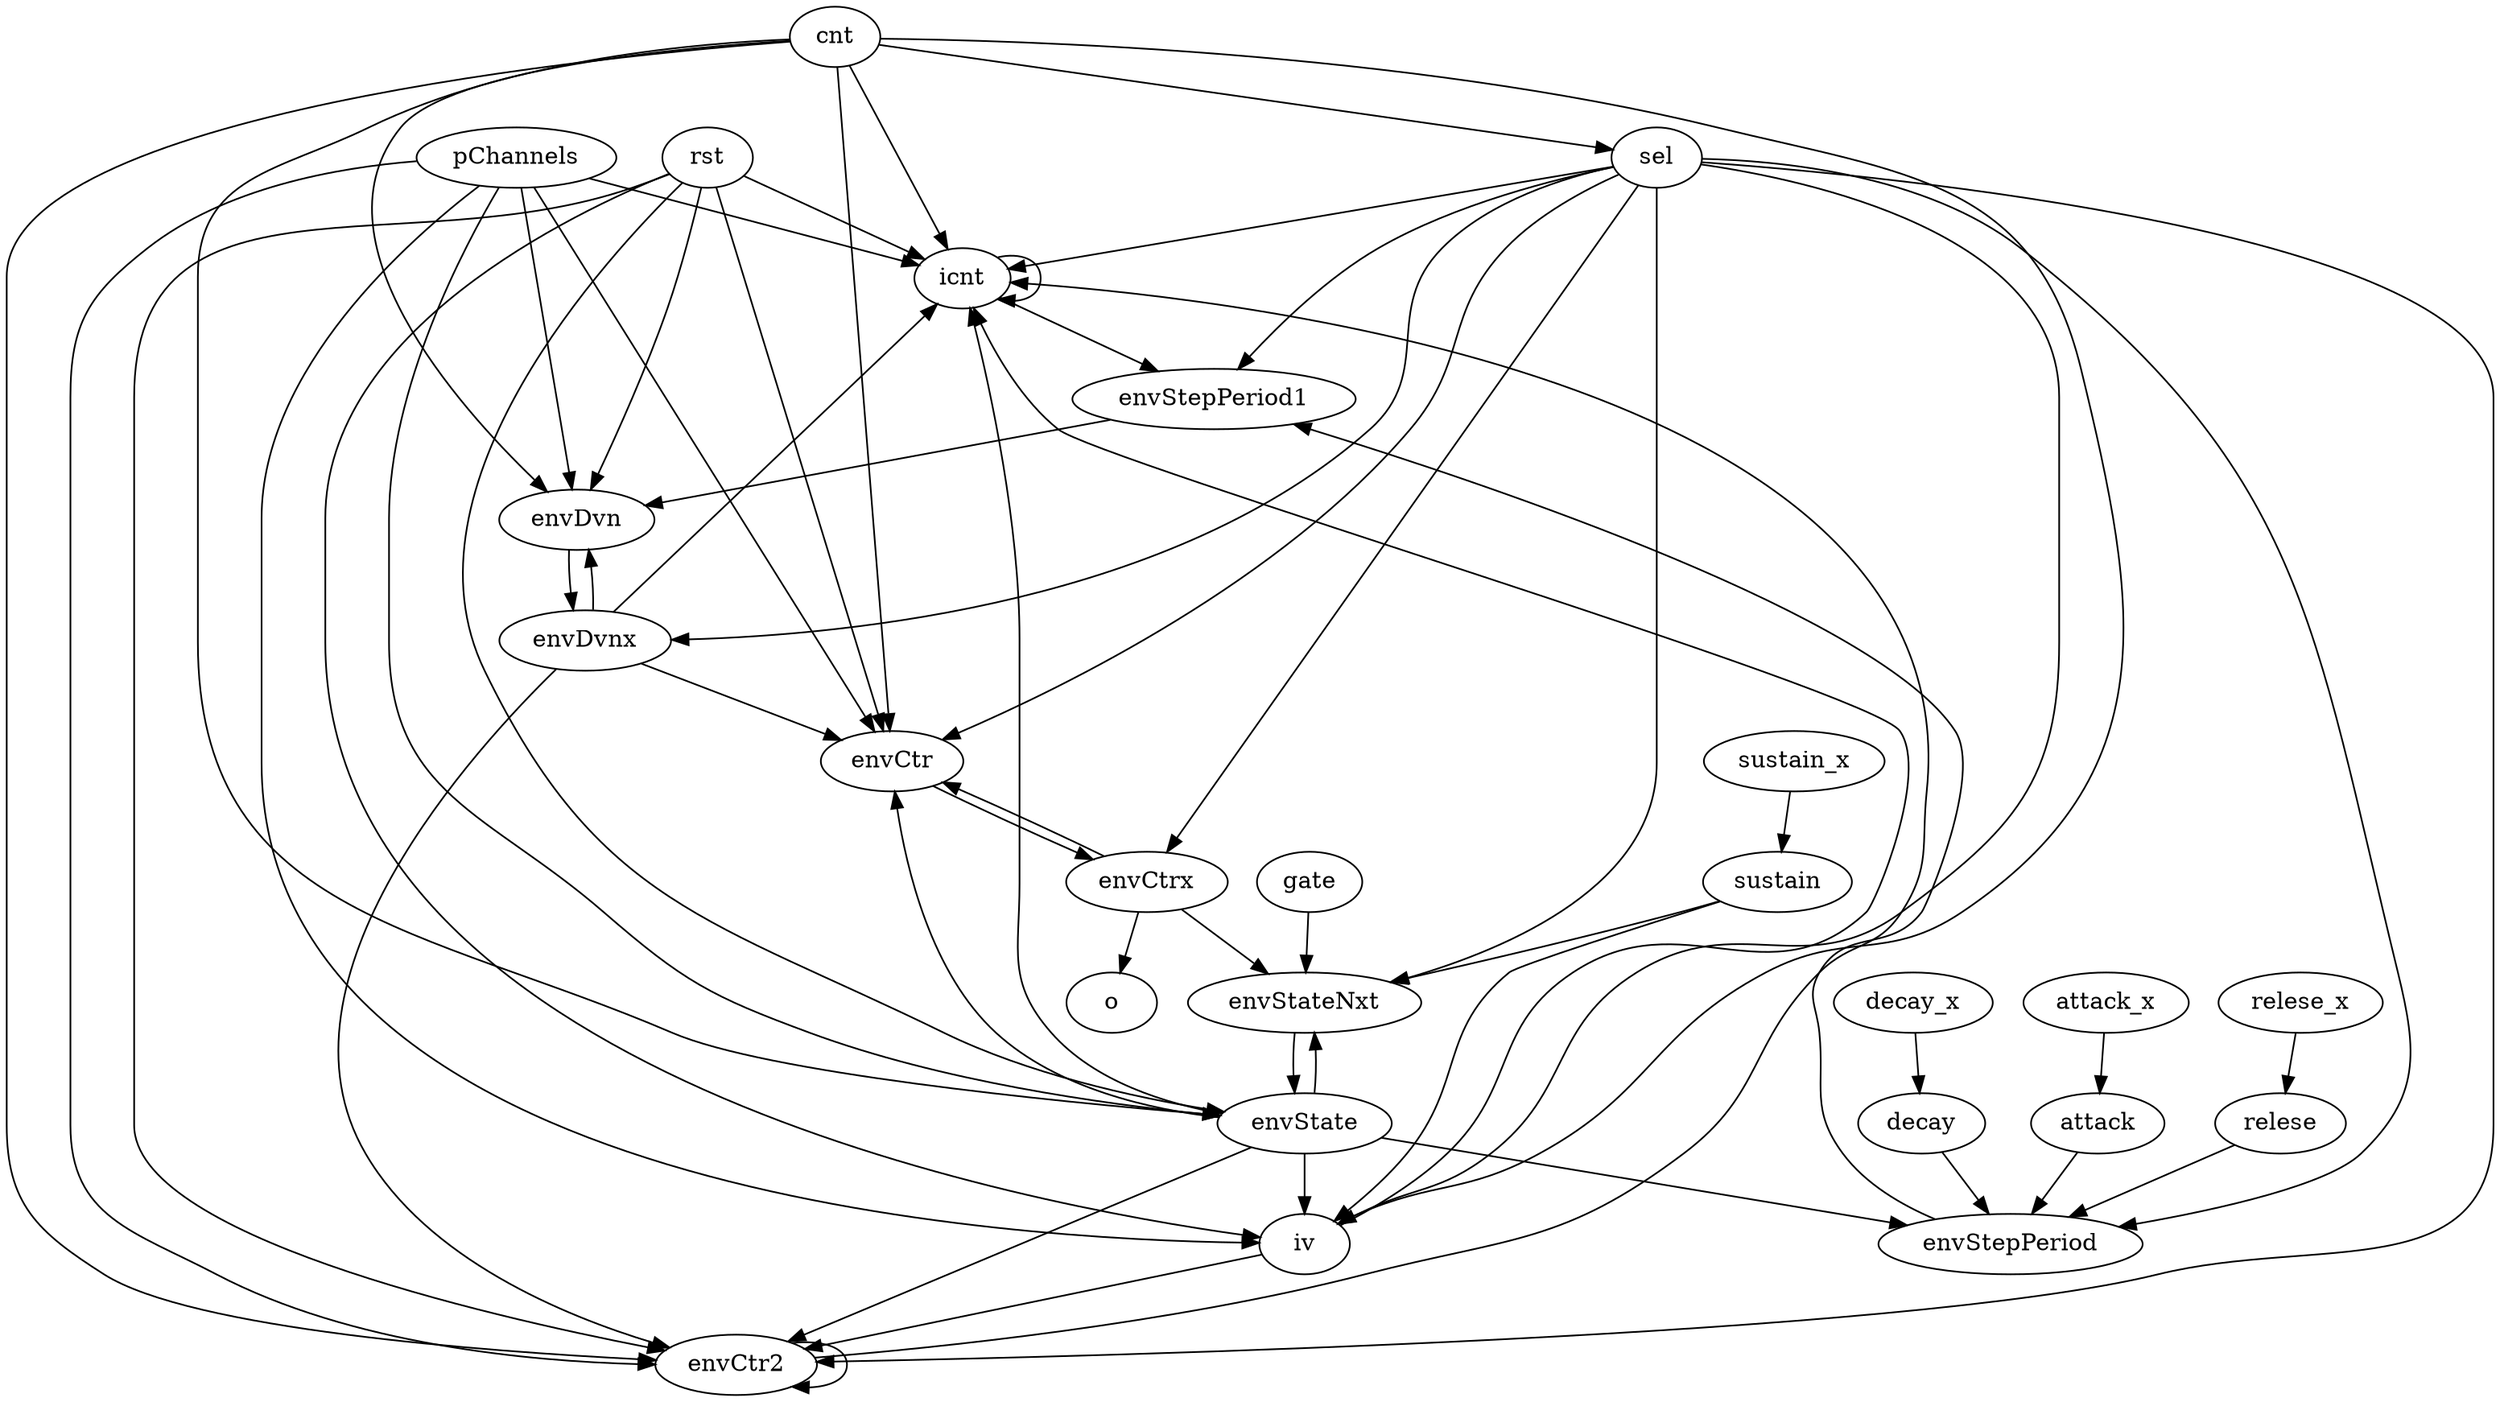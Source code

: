 digraph "" {
	icnt -> icnt	 [weight=2.0];
	icnt -> envStepPeriod1	 [weight=1.0];
	envCtr2 -> icnt	 [weight=1.0];
	envCtr2 -> envCtr2	 [weight=3.0];
	iv -> icnt	 [weight=1.0];
	iv -> envCtr2	 [weight=2.0];
	envCtr -> envCtrx	 [weight=1.0];
	sel -> icnt	 [weight=8.0];
	sel -> envCtr2	 [weight=10.0];
	sel -> iv	 [weight=3.0];
	sel -> envCtr	 [weight=4.0];
	sel -> envStepPeriod	 [weight=4.0];
	sel -> envCtrx	 [weight=1.0];
	sel -> envStepPeriod1	 [weight=1.0];
	sel -> envStateNxt	 [weight=19.0];
	sel -> envDvnx	 [weight=1.0];
	envDvn -> envDvnx	 [weight=1.0];
	cnt -> icnt	 [weight=4.0];
	cnt -> envCtr2	 [weight=5.0];
	cnt -> iv	 [weight=3.0];
	cnt -> envCtr	 [weight=4.0];
	cnt -> sel	 [weight=1.0];
	cnt -> envDvn	 [weight=2.0];
	cnt -> envState	 [weight=1.0];
	decay -> envStepPeriod	 [weight=1.0];
	envStepPeriod -> envStepPeriod1	 [weight=1.0];
	attack -> envStepPeriod	 [weight=1.0];
	sustain -> iv	 [weight=2.0];
	sustain -> envStateNxt	 [weight=4.0];
	envState -> icnt	 [weight=4.0];
	envState -> envCtr2	 [weight=5.0];
	envState -> iv	 [weight=3.0];
	envState -> envCtr	 [weight=4.0];
	envState -> envStepPeriod	 [weight=4.0];
	envState -> envStateNxt	 [weight=13.0];
	relese -> envStepPeriod	 [weight=1.0];
	pChannels -> icnt	 [weight=4.0];
	pChannels -> envCtr2	 [weight=5.0];
	pChannels -> iv	 [weight=3.0];
	pChannels -> envCtr	 [weight=4.0];
	pChannels -> envDvn	 [weight=2.0];
	pChannels -> envState	 [weight=1.0];
	envCtrx -> envCtr	 [weight=2.0];
	envCtrx -> o	 [weight=1.0];
	envCtrx -> envStateNxt	 [weight=8.0];
	envStepPeriod1 -> envDvn	 [weight=1.0];
	gate -> envStateNxt	 [weight=6.0];
	rst -> icnt	 [weight=4.0];
	rst -> envCtr2	 [weight=5.0];
	rst -> iv	 [weight=3.0];
	rst -> envCtr	 [weight=4.0];
	rst -> envDvn	 [weight=2.0];
	rst -> envState	 [weight=1.0];
	envStateNxt -> envState	 [weight=1.0];
	decay_x -> decay	 [weight=1.0];
	sustain_x -> sustain	 [weight=1.0];
	relese_x -> relese	 [weight=1.0];
	envDvnx -> icnt	 [weight=1.0];
	envDvnx -> envCtr2	 [weight=3.0];
	envDvnx -> envCtr	 [weight=3.0];
	envDvnx -> envDvn	 [weight=3.0];
	attack_x -> attack	 [weight=1.0];
}
